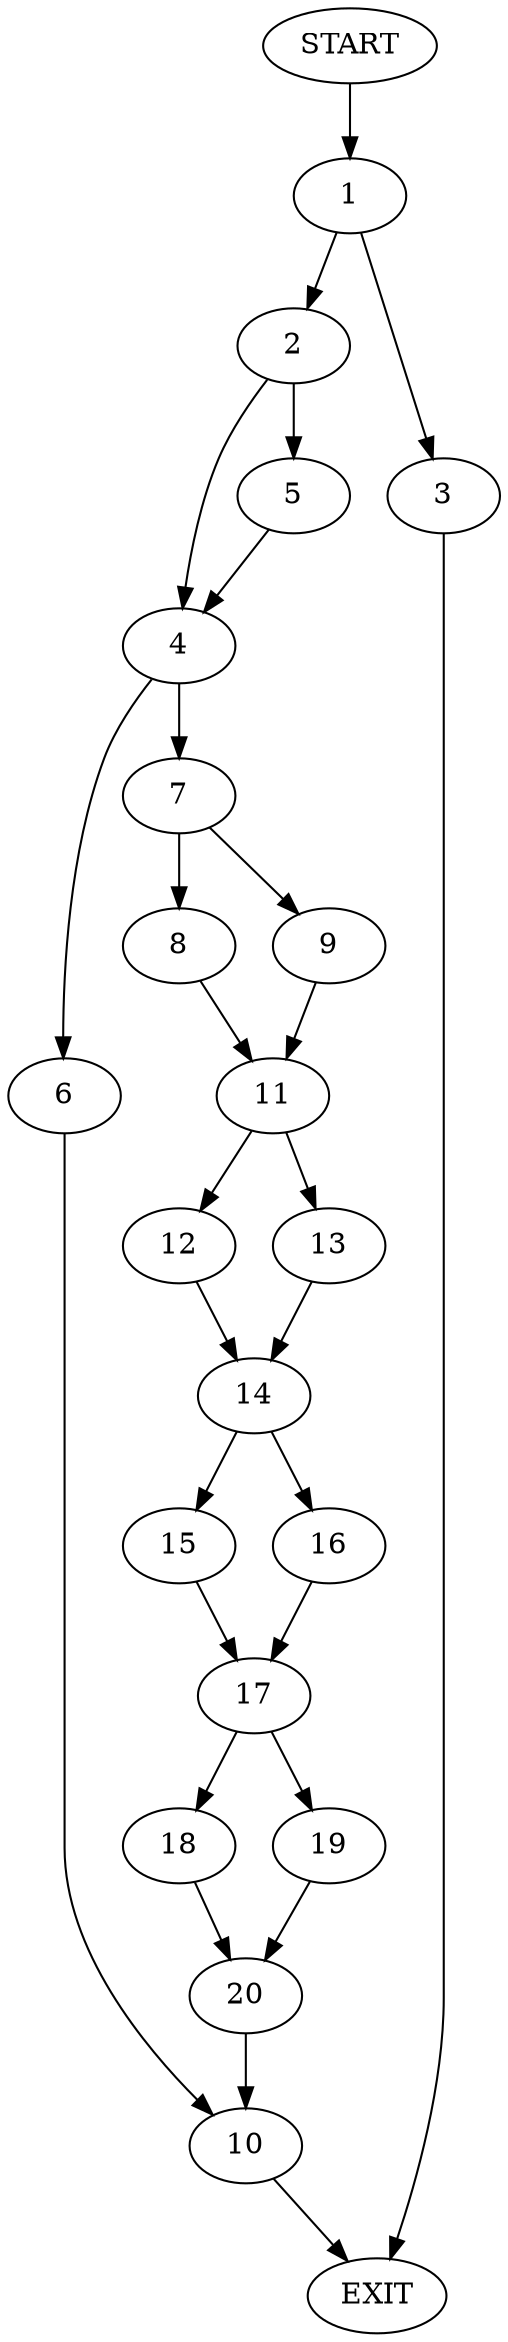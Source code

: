 digraph {
0 [label="START"]
21 [label="EXIT"]
0 -> 1
1 -> 2
1 -> 3
3 -> 21
2 -> 4
2 -> 5
5 -> 4
4 -> 6
4 -> 7
7 -> 8
7 -> 9
6 -> 10
10 -> 21
8 -> 11
9 -> 11
11 -> 12
11 -> 13
12 -> 14
13 -> 14
14 -> 15
14 -> 16
15 -> 17
16 -> 17
17 -> 18
17 -> 19
18 -> 20
19 -> 20
20 -> 10
}
